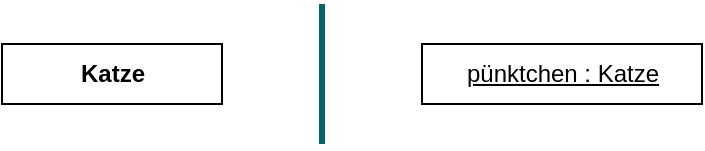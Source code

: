 <mxfile version="22.1.1" type="device">
  <diagram name="Seite-1" id="pyM7yms2r--G8iYjw6EM">
    <mxGraphModel dx="710" dy="377" grid="1" gridSize="10" guides="1" tooltips="1" connect="1" arrows="1" fold="1" page="1" pageScale="1" pageWidth="827" pageHeight="1169" math="0" shadow="0">
      <root>
        <mxCell id="0" />
        <mxCell id="1" parent="0" />
        <mxCell id="gvcYzcC9IL7iFnvRlr-k-1" value="Katze" style="html=1;fontStyle=1" vertex="1" parent="1">
          <mxGeometry x="40" y="40" width="110" height="30" as="geometry" />
        </mxCell>
        <mxCell id="gvcYzcC9IL7iFnvRlr-k-2" value="pünktchen : Katze" style="html=1;fontStyle=4" vertex="1" parent="1">
          <mxGeometry x="250" y="40" width="140" height="30" as="geometry" />
        </mxCell>
        <mxCell id="gvcYzcC9IL7iFnvRlr-k-3" value="" style="endArrow=none;html=1;rounded=0;strokeColor=#006666;strokeWidth=3;" edge="1" parent="1">
          <mxGeometry width="50" height="50" relative="1" as="geometry">
            <mxPoint x="200" y="90" as="sourcePoint" />
            <mxPoint x="200" y="20" as="targetPoint" />
          </mxGeometry>
        </mxCell>
      </root>
    </mxGraphModel>
  </diagram>
</mxfile>
